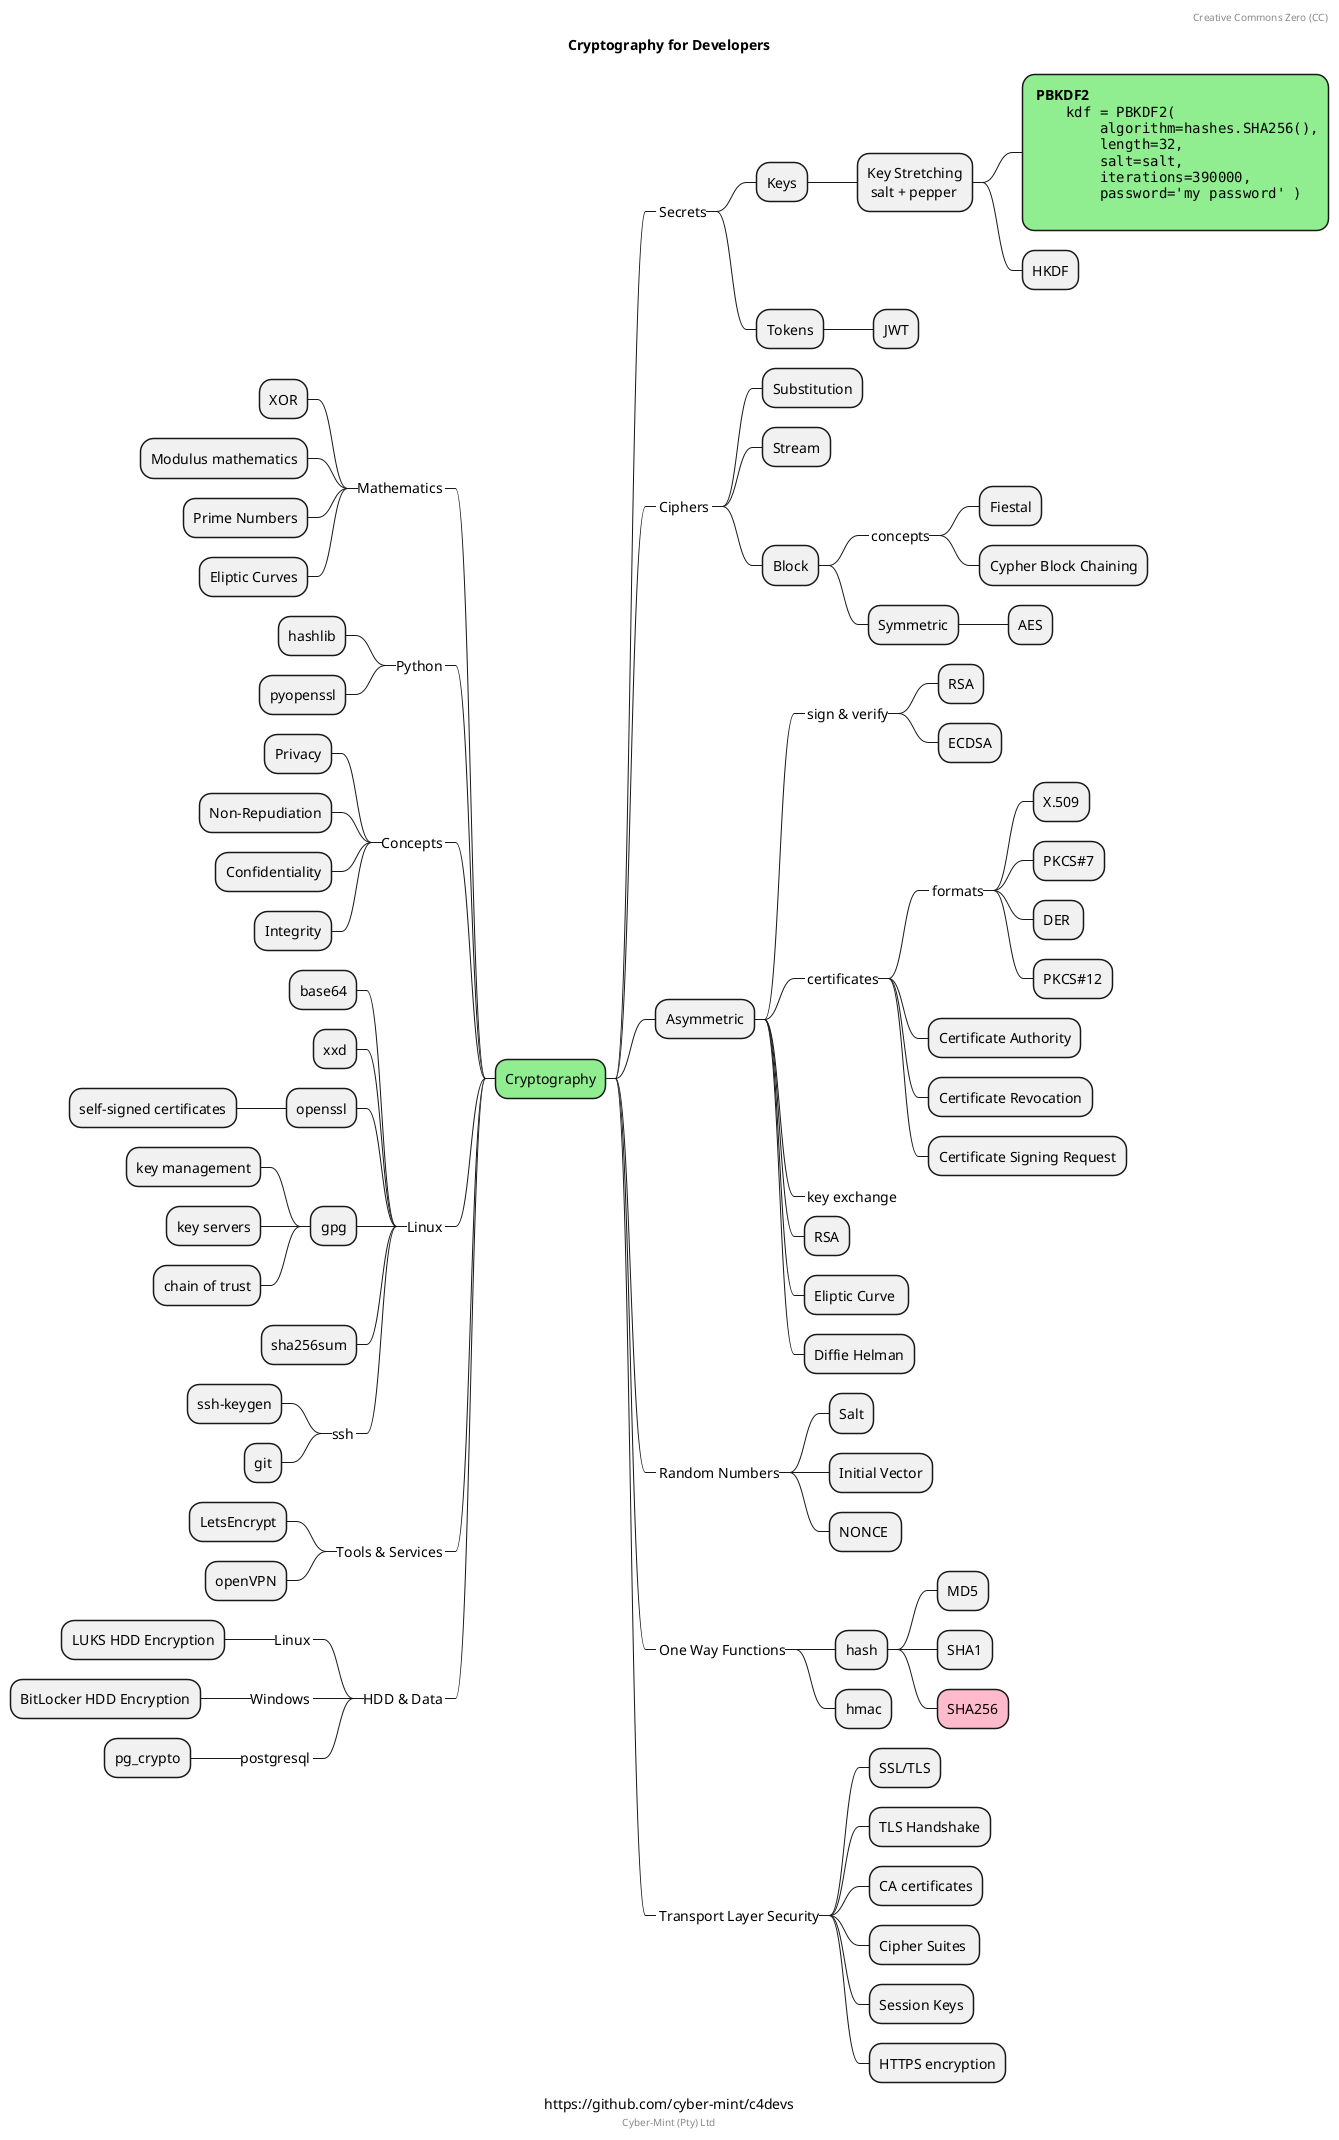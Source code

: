 @startmindmap

caption https://github.com/cyber-mint/c4devs
title Cryptography for Developers

*[#lightgreen] Cryptography

 *_ Secrets
  * Keys
****:Key Stretching
 salt + pepper;

*****[#lightgreen]: **PBKDF2**
<code>
    kdf = PBKDF2(
        algorithm=hashes.SHA256(),
        length=32,
        salt=salt,
        iterations=390000,
        password='my password' )
</code>
;
    * HKDF
  * Tokens
   * JWT

 *_ Ciphers <<rose>>
  * Substitution
  * Stream
  * Block
   *_ concepts
    * Fiestal
    * Cypher Block Chaining
   * Symmetric
    * AES
 * Asymmetric
  *_ sign & verify
   * RSA
   * ECDSA
  *_ certificates
   *_ formats
    * X.509
    * PKCS#7
    * DER 
    * PKCS#12
   * Certificate Authority
   * Certificate Revocation
   * Certificate Signing Request
  *_ key exchange
  * RSA
  * Eliptic Curve 
  * Diffie Helman

 *_ Random Numbers
  * Salt
  * Initial Vector
  * NONCE 
 *_ One Way Functions
  * hash
   * MD5
   * SHA1
   *[#FFBBCC] SHA256
  * hmac
 *_ Transport Layer Security
  * SSL/TLS
  * TLS Handshake
  * CA certificates
  * Cipher Suites 
  * Session Keys
  * HTTPS encryption

left side

--_ Mathematics
  * XOR
  * Modulus mathematics
  * Prime Numbers
  * Eliptic Curves

--_ Python
  * hashlib
  * pyopenssl

--_ Concepts
  * Privacy
  * Non-Repudiation
  * Confidentiality
  * Integrity


--_ Linux
  * base64
  * xxd
  * openssl
   * self-signed certificates
  * gpg
   * key management
   * key servers
   * chain of trust
  * sha256sum
  *_ ssh
   * ssh-keygen
   * git

--_ Tools & Services
  * LetsEncrypt
  * openVPN

--_ HDD & Data
  *_ Linux
   * LUKS HDD Encryption
  *_ Windows
   * BitLocker HDD Encryption
  *_ postgresql
   * pg_crypto

header
 Creative Commons Zero (CC)
endheader

center footer Cyber-Mint (Pty) Ltd

' legend right
'   Short
'   legend
' endlegend

@endmindmap